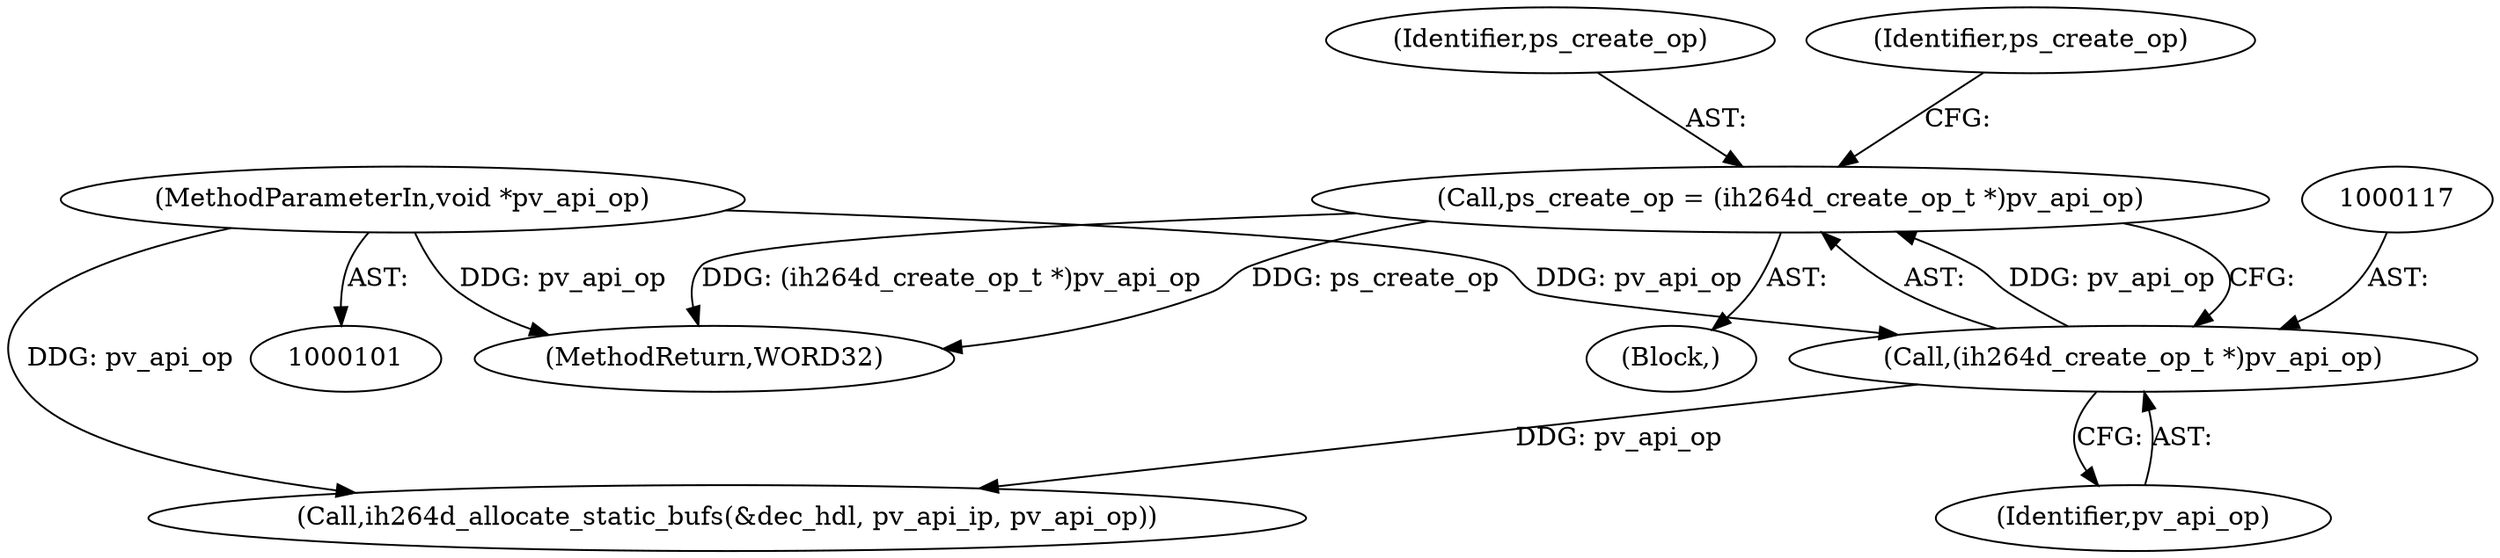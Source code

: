 digraph "0_Android_5acaa6fc86c73a750e5f4900c4e2d44bf22f683a@API" {
"1000114" [label="(Call,ps_create_op = (ih264d_create_op_t *)pv_api_op)"];
"1000116" [label="(Call,(ih264d_create_op_t *)pv_api_op)"];
"1000104" [label="(MethodParameterIn,void *pv_api_op)"];
"1000116" [label="(Call,(ih264d_create_op_t *)pv_api_op)"];
"1000131" [label="(Call,ih264d_allocate_static_bufs(&dec_hdl, pv_api_ip, pv_api_op))"];
"1000115" [label="(Identifier,ps_create_op)"];
"1000122" [label="(Identifier,ps_create_op)"];
"1000118" [label="(Identifier,pv_api_op)"];
"1000104" [label="(MethodParameterIn,void *pv_api_op)"];
"1000192" [label="(MethodReturn,WORD32)"];
"1000105" [label="(Block,)"];
"1000114" [label="(Call,ps_create_op = (ih264d_create_op_t *)pv_api_op)"];
"1000114" -> "1000105"  [label="AST: "];
"1000114" -> "1000116"  [label="CFG: "];
"1000115" -> "1000114"  [label="AST: "];
"1000116" -> "1000114"  [label="AST: "];
"1000122" -> "1000114"  [label="CFG: "];
"1000114" -> "1000192"  [label="DDG: ps_create_op"];
"1000114" -> "1000192"  [label="DDG: (ih264d_create_op_t *)pv_api_op"];
"1000116" -> "1000114"  [label="DDG: pv_api_op"];
"1000116" -> "1000118"  [label="CFG: "];
"1000117" -> "1000116"  [label="AST: "];
"1000118" -> "1000116"  [label="AST: "];
"1000104" -> "1000116"  [label="DDG: pv_api_op"];
"1000116" -> "1000131"  [label="DDG: pv_api_op"];
"1000104" -> "1000101"  [label="AST: "];
"1000104" -> "1000192"  [label="DDG: pv_api_op"];
"1000104" -> "1000131"  [label="DDG: pv_api_op"];
}
